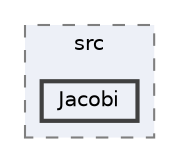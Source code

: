digraph "external/taskflow/3rd-party/eigen-3.3.7/Eigen/src/Jacobi"
{
 // LATEX_PDF_SIZE
  bgcolor="transparent";
  edge [fontname=Helvetica,fontsize=10,labelfontname=Helvetica,labelfontsize=10];
  node [fontname=Helvetica,fontsize=10,shape=box,height=0.2,width=0.4];
  compound=true
  subgraph clusterdir_a1a9763e9d3031b833ce7b34f281436e {
    graph [ bgcolor="#edf0f7", pencolor="grey50", label="src", fontname=Helvetica,fontsize=10 style="filled,dashed", URL="dir_a1a9763e9d3031b833ce7b34f281436e.html",tooltip=""]
  dir_84aca1222d026a134487a6d9e01eeb48 [label="Jacobi", fillcolor="#edf0f7", color="grey25", style="filled,bold", URL="dir_84aca1222d026a134487a6d9e01eeb48.html",tooltip=""];
  }
}
